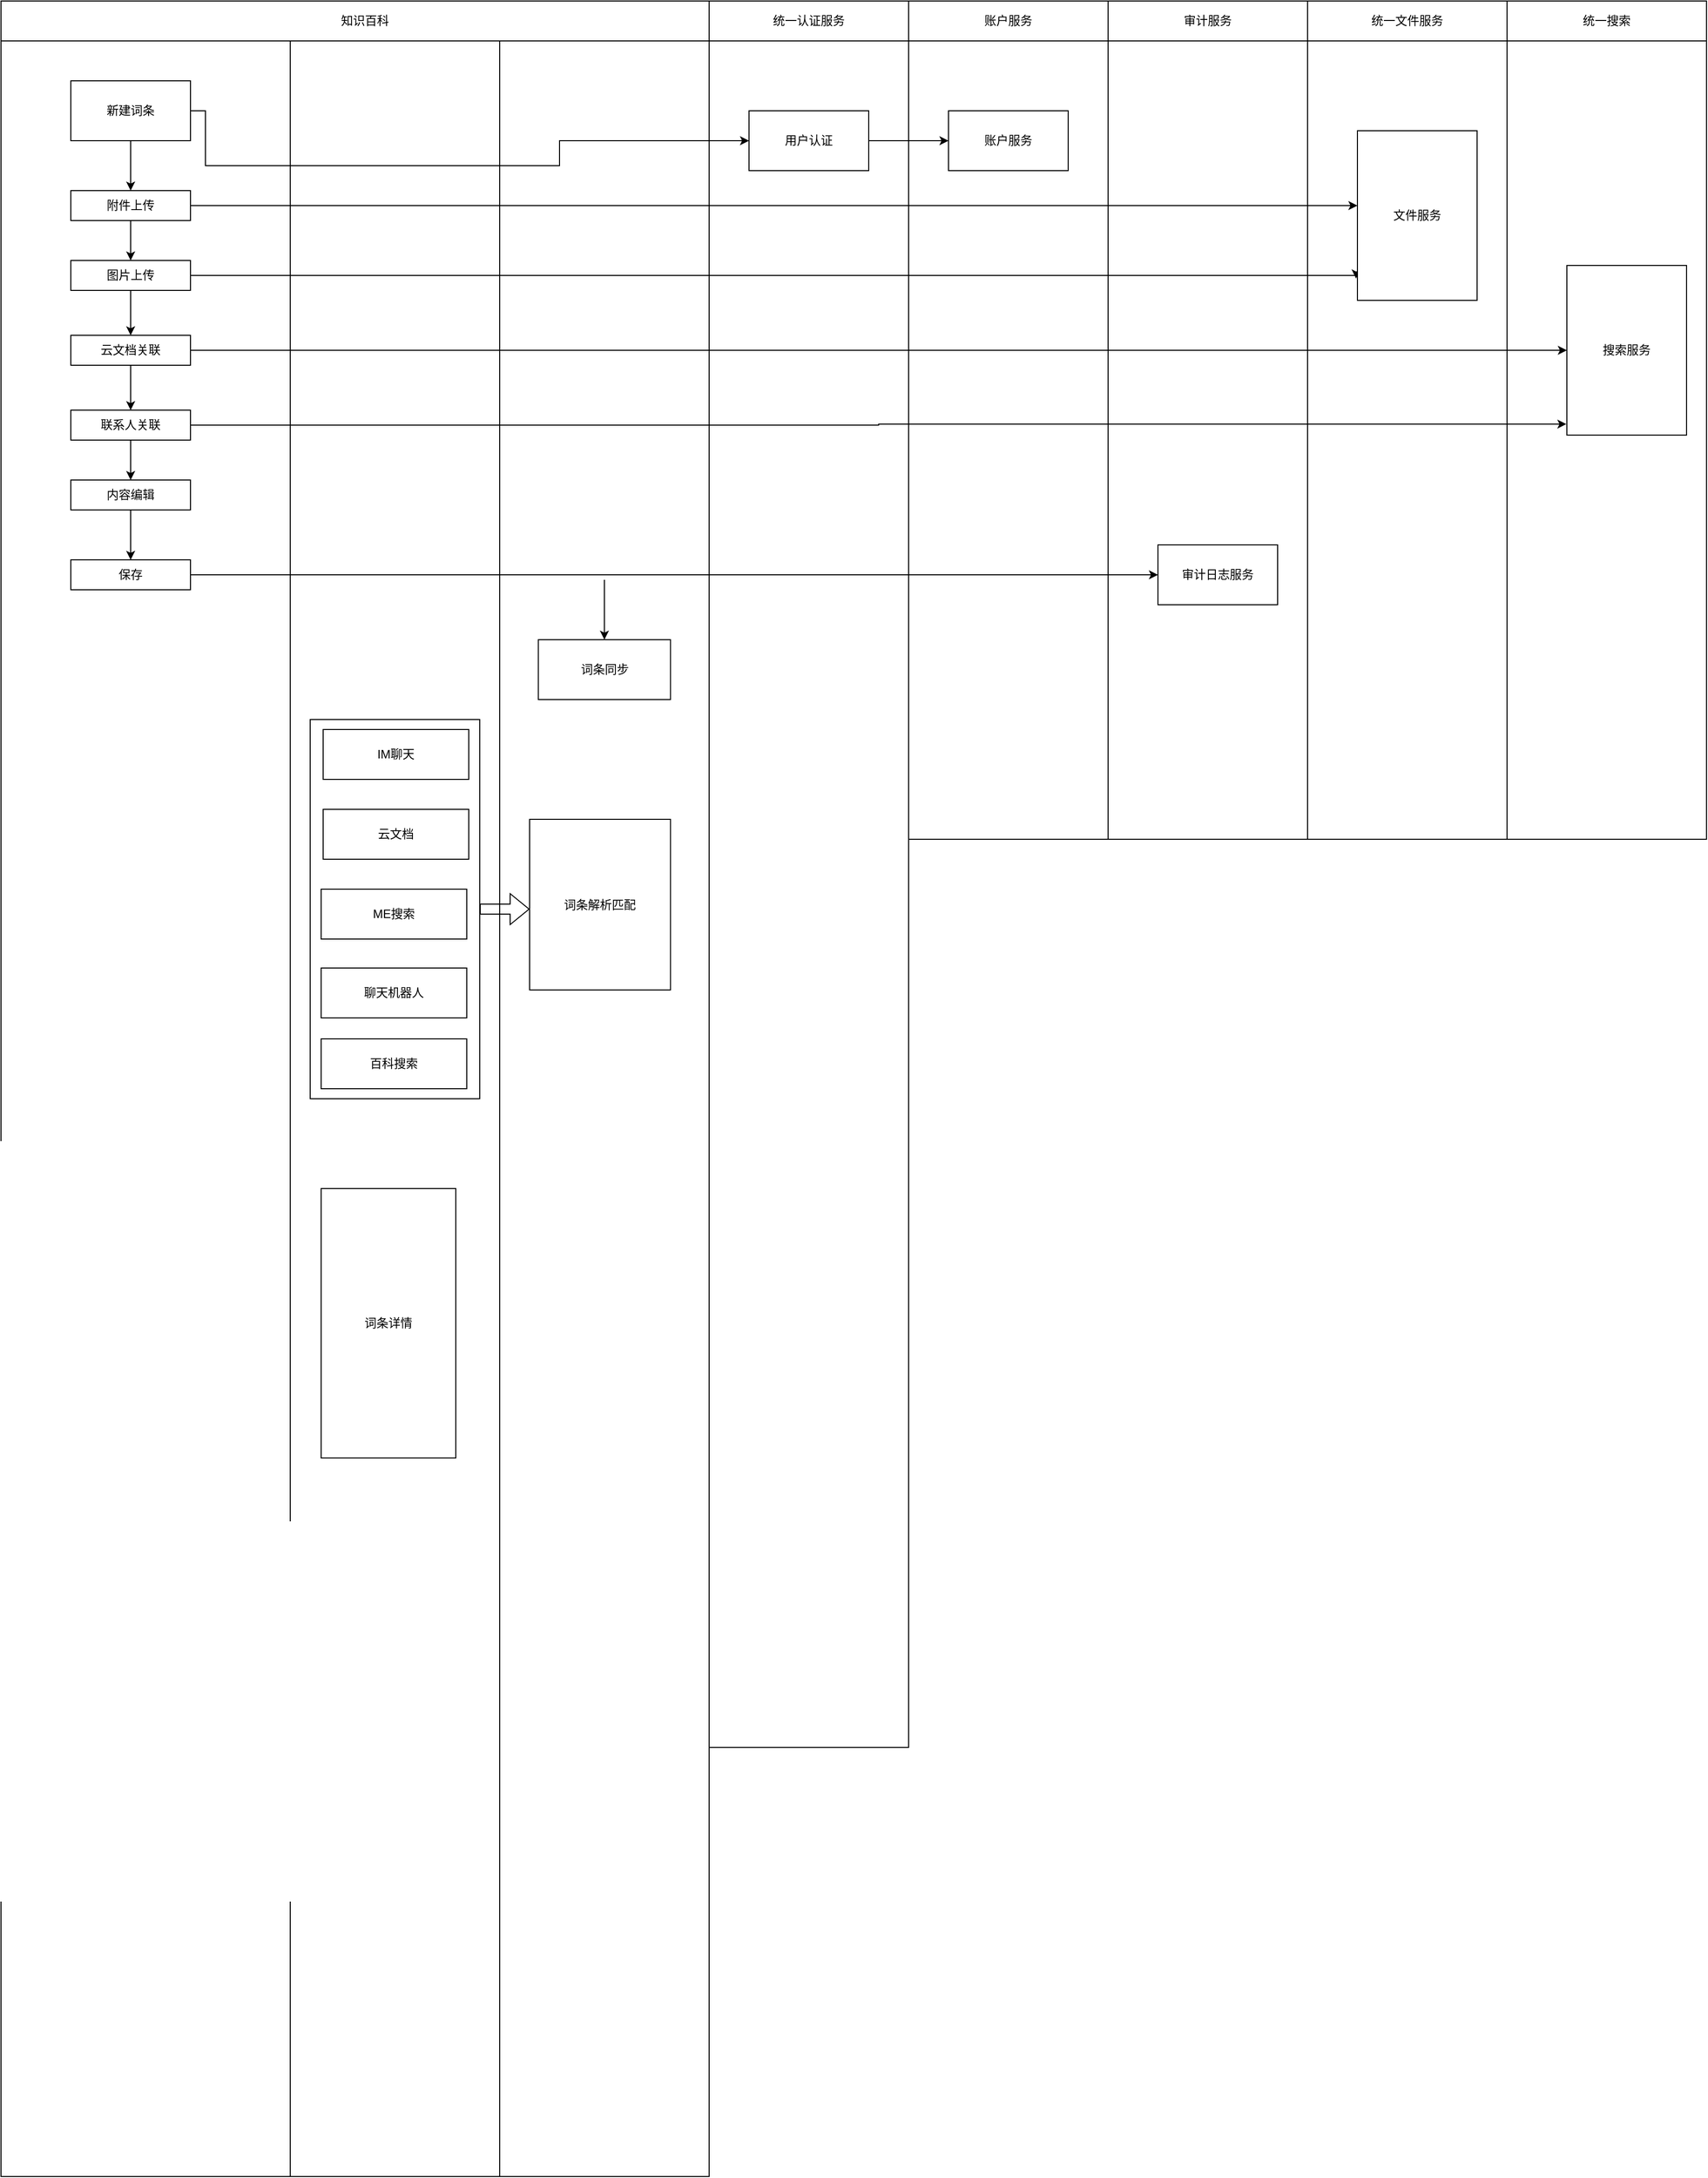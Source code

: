 <mxfile version="20.2.7" type="github">
  <diagram id="aWJN8Z28Av88h7mdpylA" name="第 1 页">
    <mxGraphModel dx="1666" dy="769" grid="1" gridSize="10" guides="1" tooltips="1" connect="1" arrows="1" fold="1" page="1" pageScale="1" pageWidth="827" pageHeight="1169" math="0" shadow="0">
      <root>
        <mxCell id="0" />
        <mxCell id="1" parent="0" />
        <mxCell id="ZVE0ramNpkpX6An3514g-3" value="" style="rounded=0;whiteSpace=wrap;html=1;" parent="1" vertex="1">
          <mxGeometry x="380" y="290" width="210" height="2140" as="geometry" />
        </mxCell>
        <mxCell id="ZVE0ramNpkpX6An3514g-87" value="" style="rounded=0;whiteSpace=wrap;html=1;" parent="1" vertex="1">
          <mxGeometry x="400" y="970" width="170" height="380" as="geometry" />
        </mxCell>
        <mxCell id="ZVE0ramNpkpX6An3514g-65" value="" style="rounded=0;whiteSpace=wrap;html=1;" parent="1" vertex="1">
          <mxGeometry x="1600" y="290" width="200" height="800" as="geometry" />
        </mxCell>
        <mxCell id="ZVE0ramNpkpX6An3514g-44" value="" style="rounded=0;whiteSpace=wrap;html=1;" parent="1" vertex="1">
          <mxGeometry x="1400" y="290" width="200" height="800" as="geometry" />
        </mxCell>
        <mxCell id="ZVE0ramNpkpX6An3514g-37" value="" style="rounded=0;whiteSpace=wrap;html=1;" parent="1" vertex="1">
          <mxGeometry x="1200" y="290" width="200" height="800" as="geometry" />
        </mxCell>
        <mxCell id="ZVE0ramNpkpX6An3514g-34" value="" style="rounded=0;whiteSpace=wrap;html=1;" parent="1" vertex="1">
          <mxGeometry x="1000" y="290" width="200" height="800" as="geometry" />
        </mxCell>
        <mxCell id="ZVE0ramNpkpX6An3514g-18" value="" style="rounded=0;whiteSpace=wrap;html=1;" parent="1" vertex="1">
          <mxGeometry x="800" y="290" width="200" height="1710" as="geometry" />
        </mxCell>
        <mxCell id="ZVE0ramNpkpX6An3514g-4" value="" style="rounded=0;whiteSpace=wrap;html=1;" parent="1" vertex="1">
          <mxGeometry x="590" y="290" width="210" height="2140" as="geometry" />
        </mxCell>
        <mxCell id="ZVE0ramNpkpX6An3514g-1" value="" style="rounded=0;whiteSpace=wrap;html=1;" parent="1" vertex="1">
          <mxGeometry x="90" y="290" width="290" height="2140" as="geometry" />
        </mxCell>
        <mxCell id="ZVE0ramNpkpX6An3514g-49" style="edgeStyle=orthogonalEdgeStyle;rounded=0;orthogonalLoop=1;jettySize=auto;html=1;exitX=1;exitY=0.5;exitDx=0;exitDy=0;" parent="1" source="ZVE0ramNpkpX6An3514g-55" target="ZVE0ramNpkpX6An3514g-48" edge="1">
          <mxGeometry relative="1" as="geometry">
            <mxPoint x="350" y="415" as="sourcePoint" />
            <Array as="points">
              <mxPoint x="295" y="415" />
              <mxPoint x="650" y="415" />
              <mxPoint x="650" y="390" />
            </Array>
          </mxGeometry>
        </mxCell>
        <mxCell id="ZVE0ramNpkpX6An3514g-2" value="知识百科" style="rounded=0;whiteSpace=wrap;html=1;" parent="1" vertex="1">
          <mxGeometry x="90" y="250" width="730" height="40" as="geometry" />
        </mxCell>
        <mxCell id="ZVE0ramNpkpX6An3514g-60" style="edgeStyle=orthogonalEdgeStyle;rounded=0;orthogonalLoop=1;jettySize=auto;html=1;" parent="1" source="ZVE0ramNpkpX6An3514g-7" edge="1">
          <mxGeometry relative="1" as="geometry">
            <mxPoint x="1450" y="455" as="targetPoint" />
          </mxGeometry>
        </mxCell>
        <mxCell id="ZVE0ramNpkpX6An3514g-61" style="edgeStyle=orthogonalEdgeStyle;rounded=0;orthogonalLoop=1;jettySize=auto;html=1;entryX=0.5;entryY=0;entryDx=0;entryDy=0;" parent="1" source="ZVE0ramNpkpX6An3514g-7" target="ZVE0ramNpkpX6An3514g-8" edge="1">
          <mxGeometry relative="1" as="geometry" />
        </mxCell>
        <mxCell id="ZVE0ramNpkpX6An3514g-7" value="附件上传" style="rounded=0;whiteSpace=wrap;html=1;" parent="1" vertex="1">
          <mxGeometry x="160" y="440" width="120" height="30" as="geometry" />
        </mxCell>
        <mxCell id="ZVE0ramNpkpX6An3514g-62" style="edgeStyle=orthogonalEdgeStyle;rounded=0;orthogonalLoop=1;jettySize=auto;html=1;entryX=-0.012;entryY=0.871;entryDx=0;entryDy=0;entryPerimeter=0;" parent="1" source="ZVE0ramNpkpX6An3514g-8" target="ZVE0ramNpkpX6An3514g-46" edge="1">
          <mxGeometry relative="1" as="geometry">
            <Array as="points">
              <mxPoint x="1449" y="525" />
            </Array>
          </mxGeometry>
        </mxCell>
        <mxCell id="ZVE0ramNpkpX6An3514g-63" style="edgeStyle=orthogonalEdgeStyle;rounded=0;orthogonalLoop=1;jettySize=auto;html=1;entryX=0.5;entryY=0;entryDx=0;entryDy=0;" parent="1" source="ZVE0ramNpkpX6An3514g-8" target="ZVE0ramNpkpX6An3514g-9" edge="1">
          <mxGeometry relative="1" as="geometry" />
        </mxCell>
        <mxCell id="ZVE0ramNpkpX6An3514g-8" value="图片上传" style="rounded=0;whiteSpace=wrap;html=1;" parent="1" vertex="1">
          <mxGeometry x="160" y="510" width="120" height="30" as="geometry" />
        </mxCell>
        <mxCell id="ZVE0ramNpkpX6An3514g-64" style="edgeStyle=orthogonalEdgeStyle;rounded=0;orthogonalLoop=1;jettySize=auto;html=1;entryX=0.5;entryY=0;entryDx=0;entryDy=0;" parent="1" source="ZVE0ramNpkpX6An3514g-9" target="ZVE0ramNpkpX6An3514g-10" edge="1">
          <mxGeometry relative="1" as="geometry" />
        </mxCell>
        <mxCell id="ZVE0ramNpkpX6An3514g-68" style="edgeStyle=orthogonalEdgeStyle;rounded=0;orthogonalLoop=1;jettySize=auto;html=1;" parent="1" source="ZVE0ramNpkpX6An3514g-9" target="ZVE0ramNpkpX6An3514g-67" edge="1">
          <mxGeometry relative="1" as="geometry" />
        </mxCell>
        <mxCell id="ZVE0ramNpkpX6An3514g-9" value="云文档关联" style="rounded=0;whiteSpace=wrap;html=1;" parent="1" vertex="1">
          <mxGeometry x="160" y="585" width="120" height="30" as="geometry" />
        </mxCell>
        <mxCell id="ZVE0ramNpkpX6An3514g-71" style="edgeStyle=orthogonalEdgeStyle;rounded=0;orthogonalLoop=1;jettySize=auto;html=1;entryX=-0.004;entryY=0.935;entryDx=0;entryDy=0;entryPerimeter=0;" parent="1" source="ZVE0ramNpkpX6An3514g-10" target="ZVE0ramNpkpX6An3514g-67" edge="1">
          <mxGeometry relative="1" as="geometry" />
        </mxCell>
        <mxCell id="ZVE0ramNpkpX6An3514g-73" value="" style="edgeStyle=orthogonalEdgeStyle;rounded=0;orthogonalLoop=1;jettySize=auto;html=1;" parent="1" source="ZVE0ramNpkpX6An3514g-10" target="ZVE0ramNpkpX6An3514g-72" edge="1">
          <mxGeometry relative="1" as="geometry" />
        </mxCell>
        <mxCell id="ZVE0ramNpkpX6An3514g-10" value="联系人关联" style="rounded=0;whiteSpace=wrap;html=1;" parent="1" vertex="1">
          <mxGeometry x="160" y="660" width="120" height="30" as="geometry" />
        </mxCell>
        <mxCell id="ZVE0ramNpkpX6An3514g-19" value="统一认证服务" style="rounded=0;whiteSpace=wrap;html=1;" parent="1" vertex="1">
          <mxGeometry x="800" y="250" width="200" height="40" as="geometry" />
        </mxCell>
        <mxCell id="ZVE0ramNpkpX6An3514g-36" value="账户服务" style="rounded=0;whiteSpace=wrap;html=1;" parent="1" vertex="1">
          <mxGeometry x="1000" y="250" width="200" height="40" as="geometry" />
        </mxCell>
        <mxCell id="ZVE0ramNpkpX6An3514g-38" value="审计服务" style="rounded=0;whiteSpace=wrap;html=1;" parent="1" vertex="1">
          <mxGeometry x="1200" y="250" width="200" height="40" as="geometry" />
        </mxCell>
        <mxCell id="ZVE0ramNpkpX6An3514g-43" value="审计日志服务" style="rounded=0;whiteSpace=wrap;html=1;" parent="1" vertex="1">
          <mxGeometry x="1250" y="795" width="120" height="60" as="geometry" />
        </mxCell>
        <mxCell id="ZVE0ramNpkpX6An3514g-45" value="统一文件服务" style="rounded=0;whiteSpace=wrap;html=1;" parent="1" vertex="1">
          <mxGeometry x="1400" y="250" width="200" height="40" as="geometry" />
        </mxCell>
        <mxCell id="ZVE0ramNpkpX6An3514g-46" value="文件服务" style="rounded=0;whiteSpace=wrap;html=1;" parent="1" vertex="1">
          <mxGeometry x="1450" y="380" width="120" height="170" as="geometry" />
        </mxCell>
        <mxCell id="ZVE0ramNpkpX6An3514g-53" style="edgeStyle=orthogonalEdgeStyle;rounded=0;orthogonalLoop=1;jettySize=auto;html=1;" parent="1" source="ZVE0ramNpkpX6An3514g-48" target="ZVE0ramNpkpX6An3514g-52" edge="1">
          <mxGeometry relative="1" as="geometry" />
        </mxCell>
        <mxCell id="ZVE0ramNpkpX6An3514g-48" value="用户认证" style="rounded=0;whiteSpace=wrap;html=1;" parent="1" vertex="1">
          <mxGeometry x="840" y="360" width="120" height="60" as="geometry" />
        </mxCell>
        <mxCell id="ZVE0ramNpkpX6An3514g-52" value="账户服务" style="rounded=0;whiteSpace=wrap;html=1;" parent="1" vertex="1">
          <mxGeometry x="1040" y="360" width="120" height="60" as="geometry" />
        </mxCell>
        <mxCell id="ZVE0ramNpkpX6An3514g-57" style="edgeStyle=orthogonalEdgeStyle;rounded=0;orthogonalLoop=1;jettySize=auto;html=1;entryX=0.5;entryY=0;entryDx=0;entryDy=0;" parent="1" source="ZVE0ramNpkpX6An3514g-55" target="ZVE0ramNpkpX6An3514g-7" edge="1">
          <mxGeometry relative="1" as="geometry" />
        </mxCell>
        <mxCell id="ZVE0ramNpkpX6An3514g-55" value="新建词条" style="rounded=0;whiteSpace=wrap;html=1;" parent="1" vertex="1">
          <mxGeometry x="160" y="330" width="120" height="60" as="geometry" />
        </mxCell>
        <mxCell id="ZVE0ramNpkpX6An3514g-66" value="统一搜索" style="rounded=0;whiteSpace=wrap;html=1;" parent="1" vertex="1">
          <mxGeometry x="1600" y="250" width="200" height="40" as="geometry" />
        </mxCell>
        <mxCell id="ZVE0ramNpkpX6An3514g-67" value="搜索服务" style="rounded=0;whiteSpace=wrap;html=1;" parent="1" vertex="1">
          <mxGeometry x="1660" y="515" width="120" height="170" as="geometry" />
        </mxCell>
        <mxCell id="ZVE0ramNpkpX6An3514g-72" value="内容编辑" style="whiteSpace=wrap;html=1;rounded=0;" parent="1" vertex="1">
          <mxGeometry x="160" y="730" width="120" height="30" as="geometry" />
        </mxCell>
        <mxCell id="ZVE0ramNpkpX6An3514g-75" value="" style="edgeStyle=orthogonalEdgeStyle;rounded=0;orthogonalLoop=1;jettySize=auto;html=1;exitX=0.5;exitY=1;exitDx=0;exitDy=0;" parent="1" source="ZVE0ramNpkpX6An3514g-72" target="ZVE0ramNpkpX6An3514g-76" edge="1">
          <mxGeometry relative="1" as="geometry">
            <mxPoint x="220" y="770" as="sourcePoint" />
          </mxGeometry>
        </mxCell>
        <mxCell id="ZVE0ramNpkpX6An3514g-77" style="edgeStyle=orthogonalEdgeStyle;rounded=0;orthogonalLoop=1;jettySize=auto;html=1;entryX=0;entryY=0.5;entryDx=0;entryDy=0;" parent="1" source="ZVE0ramNpkpX6An3514g-76" target="ZVE0ramNpkpX6An3514g-43" edge="1">
          <mxGeometry relative="1" as="geometry" />
        </mxCell>
        <mxCell id="ZVE0ramNpkpX6An3514g-76" value="保存" style="whiteSpace=wrap;html=1;rounded=0;" parent="1" vertex="1">
          <mxGeometry x="160" y="810" width="120" height="30" as="geometry" />
        </mxCell>
        <mxCell id="ZVE0ramNpkpX6An3514g-78" value="词条同步" style="rounded=0;whiteSpace=wrap;html=1;" parent="1" vertex="1">
          <mxGeometry x="628.75" y="890" width="132.5" height="60" as="geometry" />
        </mxCell>
        <mxCell id="ZVE0ramNpkpX6An3514g-79" value="" style="endArrow=classic;html=1;rounded=0;" parent="1" target="ZVE0ramNpkpX6An3514g-78" edge="1">
          <mxGeometry width="50" height="50" relative="1" as="geometry">
            <mxPoint x="695" y="830" as="sourcePoint" />
            <mxPoint x="510" y="870" as="targetPoint" />
          </mxGeometry>
        </mxCell>
        <mxCell id="ZVE0ramNpkpX6An3514g-81" value="IM聊天" style="rounded=0;whiteSpace=wrap;html=1;" parent="1" vertex="1">
          <mxGeometry x="413" y="980" width="146" height="50" as="geometry" />
        </mxCell>
        <mxCell id="ZVE0ramNpkpX6An3514g-82" value="云文档" style="rounded=0;whiteSpace=wrap;html=1;" parent="1" vertex="1">
          <mxGeometry x="413" y="1060" width="146" height="50" as="geometry" />
        </mxCell>
        <mxCell id="ZVE0ramNpkpX6An3514g-83" value="ME搜索" style="rounded=0;whiteSpace=wrap;html=1;" parent="1" vertex="1">
          <mxGeometry x="411" y="1140" width="146" height="50" as="geometry" />
        </mxCell>
        <mxCell id="ZVE0ramNpkpX6An3514g-84" value="聊天机器人" style="rounded=0;whiteSpace=wrap;html=1;" parent="1" vertex="1">
          <mxGeometry x="411" y="1219" width="146" height="50" as="geometry" />
        </mxCell>
        <mxCell id="ZVE0ramNpkpX6An3514g-85" value="百科搜索" style="rounded=0;whiteSpace=wrap;html=1;" parent="1" vertex="1">
          <mxGeometry x="411" y="1290" width="146" height="50" as="geometry" />
        </mxCell>
        <mxCell id="ZVE0ramNpkpX6An3514g-86" value="词条解析匹配" style="rounded=0;whiteSpace=wrap;html=1;" parent="1" vertex="1">
          <mxGeometry x="620" y="1070" width="141.25" height="171" as="geometry" />
        </mxCell>
        <mxCell id="ZVE0ramNpkpX6An3514g-88" value="" style="shape=flexArrow;endArrow=classic;html=1;rounded=0;exitX=1;exitY=0.5;exitDx=0;exitDy=0;" parent="1" source="ZVE0ramNpkpX6An3514g-87" edge="1">
          <mxGeometry width="50" height="50" relative="1" as="geometry">
            <mxPoint x="580" y="1220" as="sourcePoint" />
            <mxPoint x="620" y="1160" as="targetPoint" />
          </mxGeometry>
        </mxCell>
        <mxCell id="ZVE0ramNpkpX6An3514g-89" value="词条详情" style="rounded=0;whiteSpace=wrap;html=1;" parent="1" vertex="1">
          <mxGeometry x="411" y="1440" width="135" height="270" as="geometry" />
        </mxCell>
      </root>
    </mxGraphModel>
  </diagram>
</mxfile>
